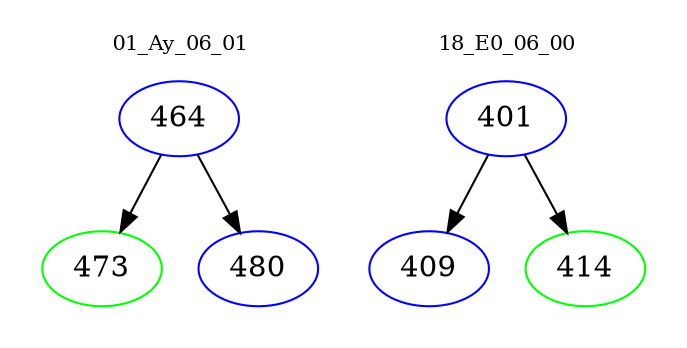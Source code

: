 digraph{
subgraph cluster_0 {
color = white
label = "01_Ay_06_01";
fontsize=10;
T0_464 [label="464", color="blue"]
T0_464 -> T0_473 [color="black"]
T0_473 [label="473", color="green"]
T0_464 -> T0_480 [color="black"]
T0_480 [label="480", color="blue"]
}
subgraph cluster_1 {
color = white
label = "18_E0_06_00";
fontsize=10;
T1_401 [label="401", color="blue"]
T1_401 -> T1_409 [color="black"]
T1_409 [label="409", color="blue"]
T1_401 -> T1_414 [color="black"]
T1_414 [label="414", color="green"]
}
}
